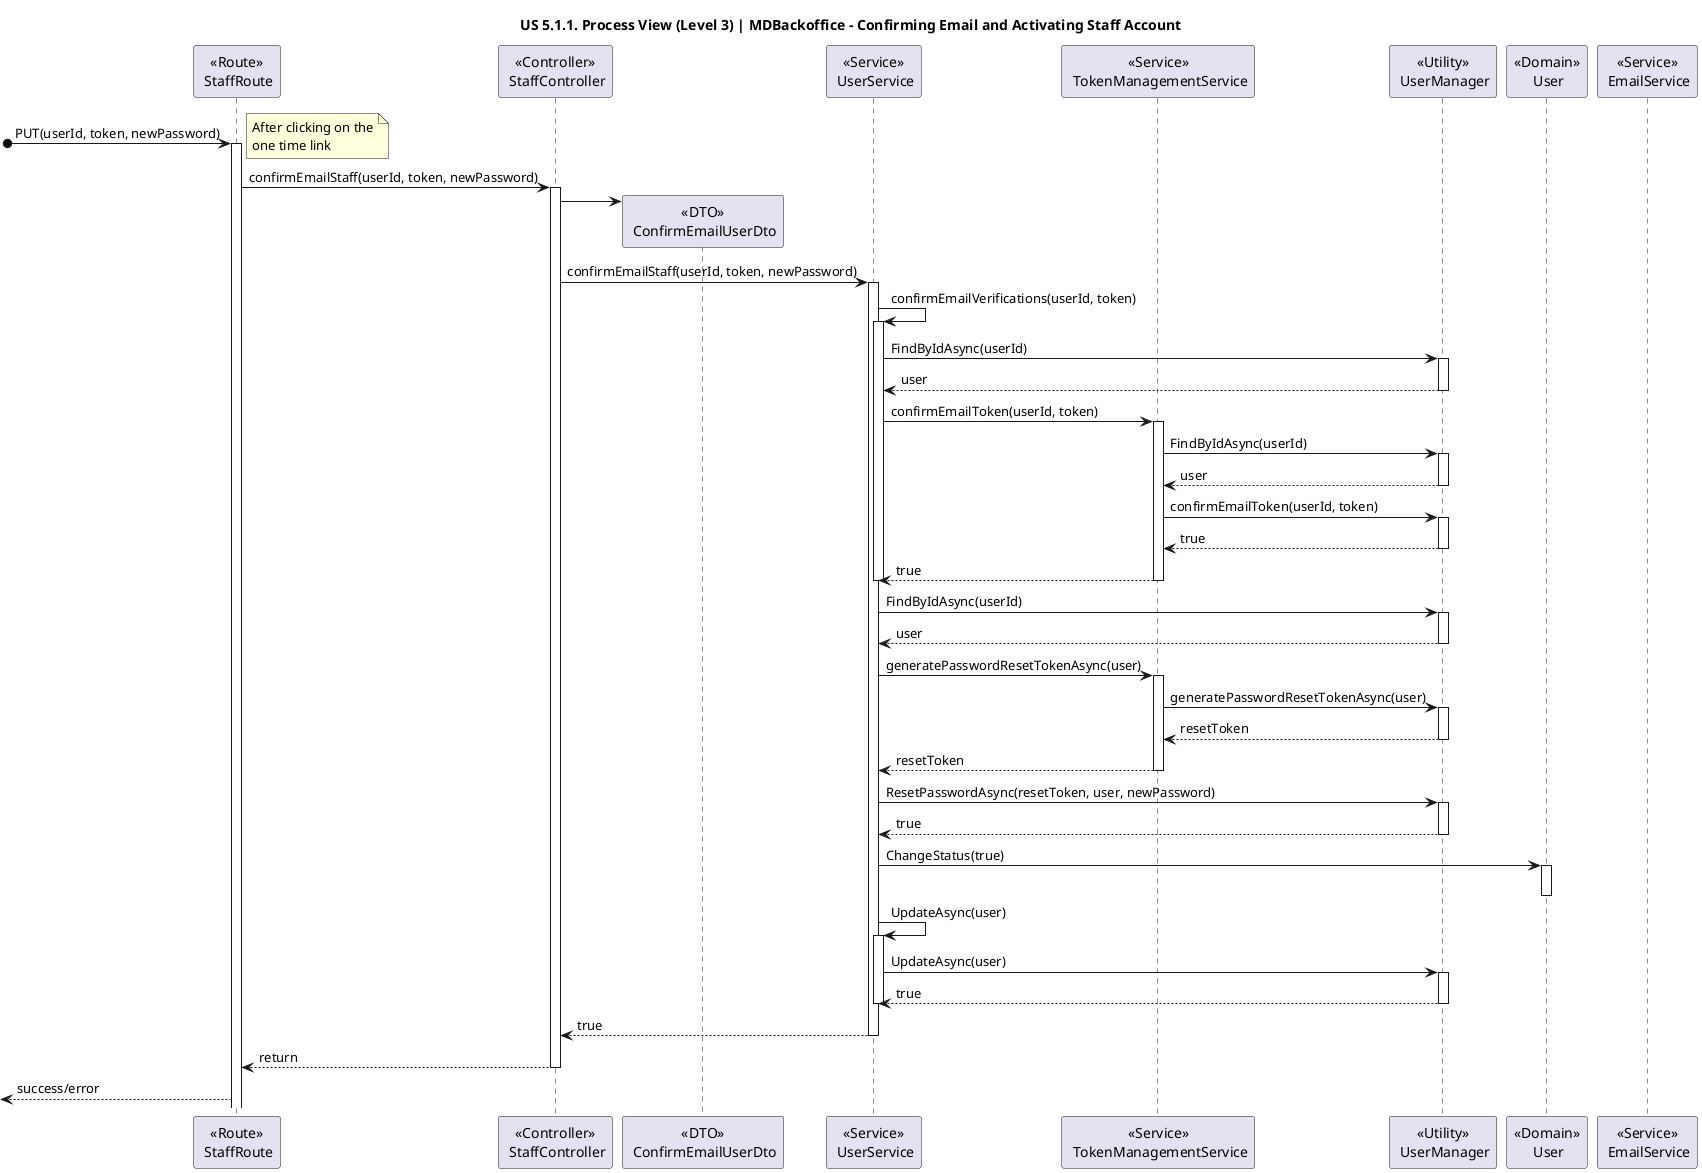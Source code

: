 @startuml
title "US 5.1.1. Process View (Level 3) | MDBackoffice - Confirming Email and Activating Staff Account"

participant "<<Route>>\n StaffRoute" as ROUTE
participant "<<Controller>>\n StaffController" as CONTROL

participant "<<DTO>>\n ConfirmEmailUserDto" as UserDTO

participant "<<Service>>\n UserService" as AUTHServ

participant "<<Service>>\n TokenManagementService" as TOKENServ
participant "<<Utility>>\n UserManager" as USERMan

participant "<<Domain>>\n User" as USER

participant "<<Service>>\n EmailService" as EMAILServ


[o-> ROUTE : PUT(userId, token, newPassword)
note left
After clicking on the
one time link
end note
activate ROUTE

ROUTE -> CONTROL : confirmEmailStaff(userId, token, newPassword)
activate CONTROL

CONTROL -> UserDTO** 

CONTROL -> AUTHServ : confirmEmailStaff(userId, token, newPassword)
activate AUTHServ

AUTHServ -> AUTHServ : confirmEmailVerifications(userId, token)
activate AUTHServ
AUTHServ -> USERMan : FindByIdAsync(userId)
activate USERMan
USERMan --> AUTHServ : user
deactivate USERMan
AUTHServ -> TOKENServ : confirmEmailToken(userId, token)
activate TOKENServ
TOKENServ -> USERMan : FindByIdAsync(userId)
activate USERMan
USERMan --> TOKENServ : user
deactivate USERMan
TOKENServ -> USERMan : confirmEmailToken(userId, token)
activate USERMan
USERMan --> TOKENServ : true
deactivate USERMan
TOKENServ --> AUTHServ : true
deactivate TOKENServ
deactivate AUTHServ

AUTHServ -> USERMan : FindByIdAsync(userId)
activate USERMan
USERMan --> AUTHServ : user
deactivate USERMan

AUTHServ -> TOKENServ : generatePasswordResetTokenAsync(user)
activate TOKENServ
TOKENServ -> USERMan : generatePasswordResetTokenAsync(user)
activate USERMan
USERMan --> TOKENServ : resetToken
deactivate USERMan
TOKENServ --> AUTHServ : resetToken
deactivate TOKENServ

AUTHServ -> USERMan : ResetPasswordAsync(resetToken, user, newPassword)
activate USERMan
USERMan --> AUTHServ : true
deactivate USERMan

AUTHServ -> USER : ChangeStatus(true)
activate USER
deactivate USER

AUTHServ -> AUTHServ : UpdateAsync(user)
activate AUTHServ
AUTHServ -> USERMan : UpdateAsync(user)
activate USERMan
USERMan --> AUTHServ : true
deactivate USERMan
deactivate AUTHServ

AUTHServ --> CONTROL : true
deactivate AUTHServ

CONTROL --> ROUTE : return
deactivate CONTROL

<-- ROUTE : success/error
@enduml